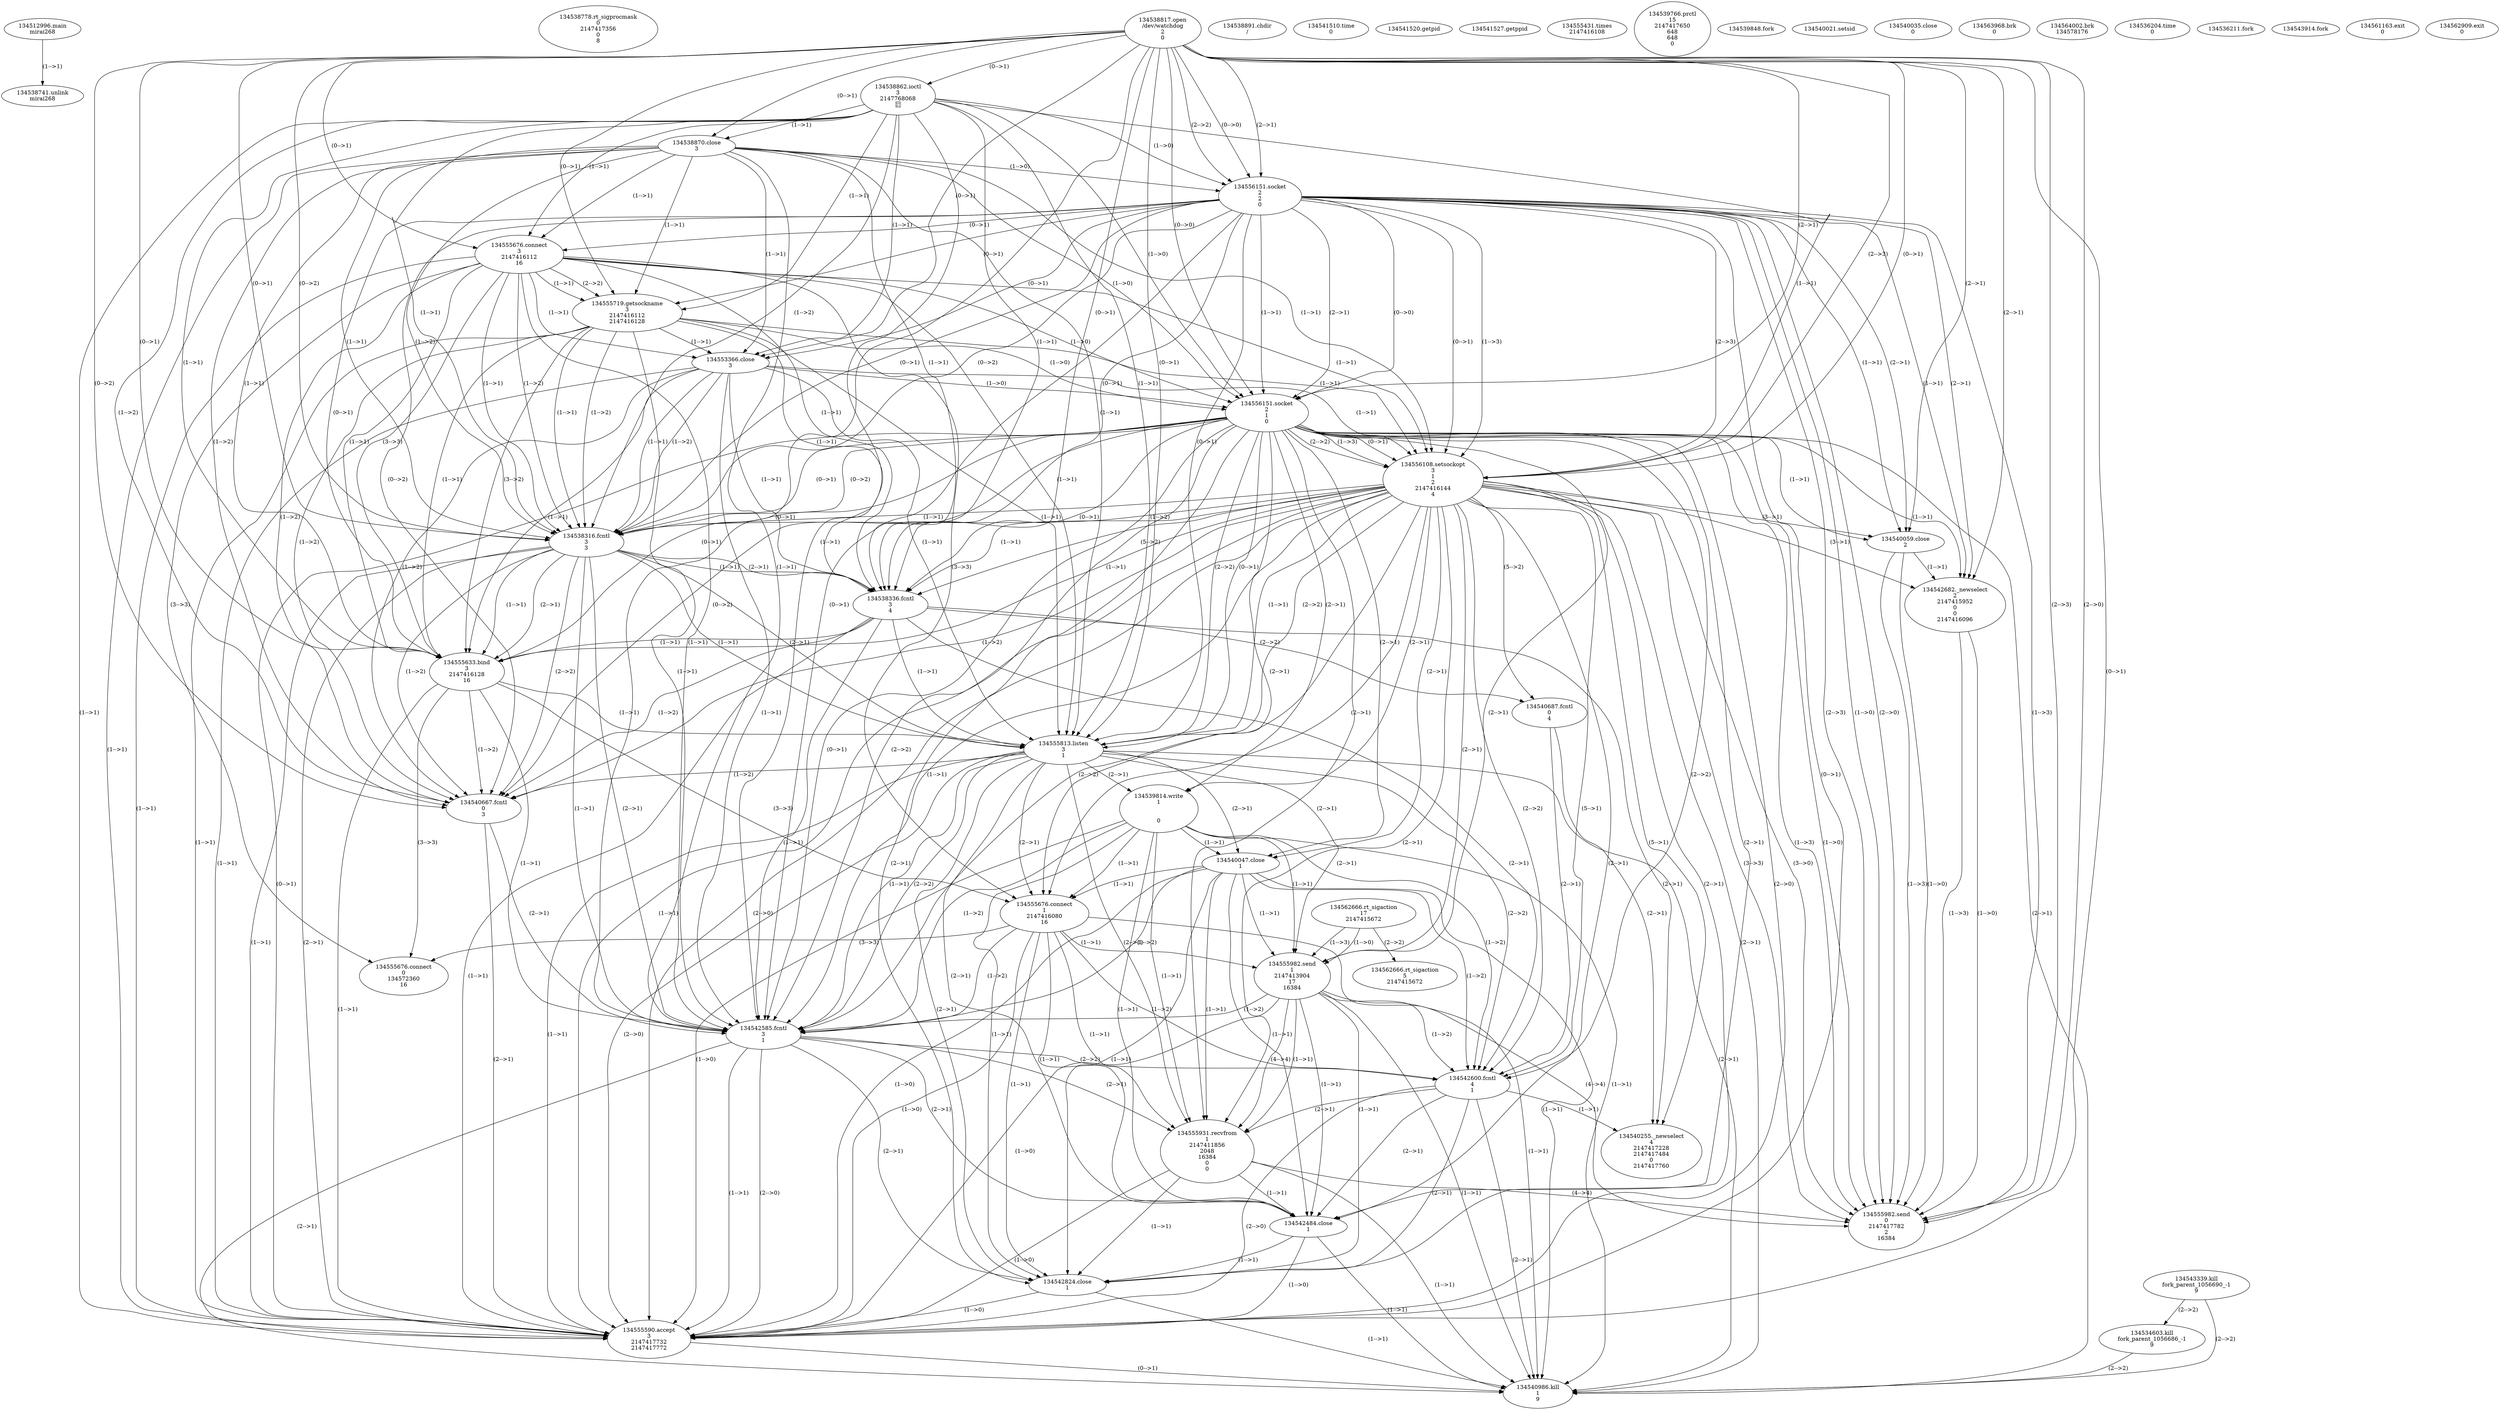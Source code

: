 // Global SCDG with merge call
digraph {
	0 [label="134512996.main
mirai268"]
	1 [label="134538741.unlink
mirai268"]
	0 -> 1 [label="(1-->1)"]
	2 [label="134538778.rt_sigprocmask
0
2147417356
0
8"]
	3 [label="134562666.rt_sigaction
17
2147415672"]
	4 [label="134562666.rt_sigaction
5
2147415672"]
	3 -> 4 [label="(2-->2)"]
	5 [label="134538817.open
/dev/watchdog
2
0"]
	6 [label="134538862.ioctl
3
2147768068
"]
	5 -> 6 [label="(0-->1)"]
	7 [label="134538870.close
3"]
	5 -> 7 [label="(0-->1)"]
	6 -> 7 [label="(1-->1)"]
	8 [label="134538891.chdir
/"]
	9 [label="134556151.socket
2
2
0"]
	5 -> 9 [label="(2-->1)"]
	5 -> 9 [label="(2-->2)"]
	5 -> 9 [label="(0-->0)"]
	6 -> 9 [label="(1-->0)"]
	7 -> 9 [label="(1-->0)"]
	10 [label="134555676.connect
3
2147416112
16"]
	5 -> 10 [label="(0-->1)"]
	6 -> 10 [label="(1-->1)"]
	7 -> 10 [label="(1-->1)"]
	9 -> 10 [label="(0-->1)"]
	11 [label="134555719.getsockname
3
2147416112
2147416128"]
	5 -> 11 [label="(0-->1)"]
	6 -> 11 [label="(1-->1)"]
	7 -> 11 [label="(1-->1)"]
	9 -> 11 [label="(0-->1)"]
	10 -> 11 [label="(1-->1)"]
	10 -> 11 [label="(2-->2)"]
	12 [label="134553366.close
3"]
	5 -> 12 [label="(0-->1)"]
	6 -> 12 [label="(1-->1)"]
	7 -> 12 [label="(1-->1)"]
	9 -> 12 [label="(0-->1)"]
	10 -> 12 [label="(1-->1)"]
	11 -> 12 [label="(1-->1)"]
	13 [label="134556151.socket
2
1
0"]
	5 -> 13 [label="(2-->1)"]
	9 -> 13 [label="(1-->1)"]
	9 -> 13 [label="(2-->1)"]
	5 -> 13 [label="(0-->0)"]
	6 -> 13 [label="(1-->0)"]
	7 -> 13 [label="(1-->0)"]
	9 -> 13 [label="(0-->0)"]
	10 -> 13 [label="(1-->0)"]
	11 -> 13 [label="(1-->0)"]
	12 -> 13 [label="(1-->0)"]
	14 [label="134556108.setsockopt
3
1
2
2147416144
4"]
	5 -> 14 [label="(0-->1)"]
	6 -> 14 [label="(1-->1)"]
	7 -> 14 [label="(1-->1)"]
	9 -> 14 [label="(0-->1)"]
	10 -> 14 [label="(1-->1)"]
	11 -> 14 [label="(1-->1)"]
	12 -> 14 [label="(1-->1)"]
	13 -> 14 [label="(0-->1)"]
	13 -> 14 [label="(2-->2)"]
	5 -> 14 [label="(2-->3)"]
	9 -> 14 [label="(1-->3)"]
	9 -> 14 [label="(2-->3)"]
	13 -> 14 [label="(1-->3)"]
	15 [label="134538316.fcntl
3
3"]
	5 -> 15 [label="(0-->1)"]
	6 -> 15 [label="(1-->1)"]
	7 -> 15 [label="(1-->1)"]
	9 -> 15 [label="(0-->1)"]
	10 -> 15 [label="(1-->1)"]
	11 -> 15 [label="(1-->1)"]
	12 -> 15 [label="(1-->1)"]
	13 -> 15 [label="(0-->1)"]
	14 -> 15 [label="(1-->1)"]
	5 -> 15 [label="(0-->2)"]
	6 -> 15 [label="(1-->2)"]
	7 -> 15 [label="(1-->2)"]
	9 -> 15 [label="(0-->2)"]
	10 -> 15 [label="(1-->2)"]
	11 -> 15 [label="(1-->2)"]
	12 -> 15 [label="(1-->2)"]
	13 -> 15 [label="(0-->2)"]
	14 -> 15 [label="(1-->2)"]
	16 [label="134538336.fcntl
3
4"]
	5 -> 16 [label="(0-->1)"]
	6 -> 16 [label="(1-->1)"]
	7 -> 16 [label="(1-->1)"]
	9 -> 16 [label="(0-->1)"]
	10 -> 16 [label="(1-->1)"]
	11 -> 16 [label="(1-->1)"]
	12 -> 16 [label="(1-->1)"]
	13 -> 16 [label="(0-->1)"]
	14 -> 16 [label="(1-->1)"]
	15 -> 16 [label="(1-->1)"]
	15 -> 16 [label="(2-->1)"]
	14 -> 16 [label="(5-->2)"]
	17 [label="134555633.bind
3
2147416128
16"]
	5 -> 17 [label="(0-->1)"]
	6 -> 17 [label="(1-->1)"]
	7 -> 17 [label="(1-->1)"]
	9 -> 17 [label="(0-->1)"]
	10 -> 17 [label="(1-->1)"]
	11 -> 17 [label="(1-->1)"]
	12 -> 17 [label="(1-->1)"]
	13 -> 17 [label="(0-->1)"]
	14 -> 17 [label="(1-->1)"]
	15 -> 17 [label="(1-->1)"]
	15 -> 17 [label="(2-->1)"]
	16 -> 17 [label="(1-->1)"]
	11 -> 17 [label="(3-->2)"]
	10 -> 17 [label="(3-->3)"]
	18 [label="134555813.listen
3
1"]
	5 -> 18 [label="(0-->1)"]
	6 -> 18 [label="(1-->1)"]
	7 -> 18 [label="(1-->1)"]
	9 -> 18 [label="(0-->1)"]
	10 -> 18 [label="(1-->1)"]
	11 -> 18 [label="(1-->1)"]
	12 -> 18 [label="(1-->1)"]
	13 -> 18 [label="(0-->1)"]
	14 -> 18 [label="(1-->1)"]
	15 -> 18 [label="(1-->1)"]
	15 -> 18 [label="(2-->1)"]
	16 -> 18 [label="(1-->1)"]
	17 -> 18 [label="(1-->1)"]
	13 -> 18 [label="(2-->2)"]
	14 -> 18 [label="(2-->2)"]
	19 [label="134541510.time
0"]
	20 [label="134541520.getpid
"]
	21 [label="134541527.getppid
"]
	22 [label="134555431.times
2147416108"]
	23 [label="134539766.prctl
15
2147417650
648
648
0"]
	24 [label="134539814.write
1


0"]
	13 -> 24 [label="(2-->1)"]
	14 -> 24 [label="(2-->1)"]
	18 -> 24 [label="(2-->1)"]
	25 [label="134539848.fork
"]
	26 [label="134540021.setsid
"]
	27 [label="134540035.close
0"]
	28 [label="134540047.close
1"]
	13 -> 28 [label="(2-->1)"]
	14 -> 28 [label="(2-->1)"]
	18 -> 28 [label="(2-->1)"]
	24 -> 28 [label="(1-->1)"]
	29 [label="134540059.close
2"]
	5 -> 29 [label="(2-->1)"]
	9 -> 29 [label="(1-->1)"]
	9 -> 29 [label="(2-->1)"]
	13 -> 29 [label="(1-->1)"]
	14 -> 29 [label="(3-->1)"]
	30 [label="134563968.brk
0"]
	31 [label="134564002.brk
134578176"]
	32 [label="134536204.time
0"]
	33 [label="134536211.fork
"]
	34 [label="134543914.fork
"]
	35 [label="134540667.fcntl
0
3"]
	5 -> 35 [label="(0-->2)"]
	6 -> 35 [label="(1-->2)"]
	7 -> 35 [label="(1-->2)"]
	9 -> 35 [label="(0-->2)"]
	10 -> 35 [label="(1-->2)"]
	11 -> 35 [label="(1-->2)"]
	12 -> 35 [label="(1-->2)"]
	13 -> 35 [label="(0-->2)"]
	14 -> 35 [label="(1-->2)"]
	15 -> 35 [label="(1-->2)"]
	15 -> 35 [label="(2-->2)"]
	16 -> 35 [label="(1-->2)"]
	17 -> 35 [label="(1-->2)"]
	18 -> 35 [label="(1-->2)"]
	36 [label="134540687.fcntl
0
4"]
	14 -> 36 [label="(5-->2)"]
	16 -> 36 [label="(2-->2)"]
	37 [label="134555676.connect
1
2147416080
16"]
	13 -> 37 [label="(2-->1)"]
	14 -> 37 [label="(2-->1)"]
	18 -> 37 [label="(2-->1)"]
	24 -> 37 [label="(1-->1)"]
	28 -> 37 [label="(1-->1)"]
	10 -> 37 [label="(3-->3)"]
	17 -> 37 [label="(3-->3)"]
	38 [label="134555982.send
1
2147413904
17
16384"]
	13 -> 38 [label="(2-->1)"]
	14 -> 38 [label="(2-->1)"]
	18 -> 38 [label="(2-->1)"]
	24 -> 38 [label="(1-->1)"]
	28 -> 38 [label="(1-->1)"]
	37 -> 38 [label="(1-->1)"]
	3 -> 38 [label="(1-->3)"]
	3 -> 38 [label="(1-->0)"]
	39 [label="134542585.fcntl
3
1"]
	5 -> 39 [label="(0-->1)"]
	6 -> 39 [label="(1-->1)"]
	7 -> 39 [label="(1-->1)"]
	9 -> 39 [label="(0-->1)"]
	10 -> 39 [label="(1-->1)"]
	11 -> 39 [label="(1-->1)"]
	12 -> 39 [label="(1-->1)"]
	13 -> 39 [label="(0-->1)"]
	14 -> 39 [label="(1-->1)"]
	15 -> 39 [label="(1-->1)"]
	15 -> 39 [label="(2-->1)"]
	16 -> 39 [label="(1-->1)"]
	17 -> 39 [label="(1-->1)"]
	18 -> 39 [label="(1-->1)"]
	35 -> 39 [label="(2-->1)"]
	13 -> 39 [label="(2-->2)"]
	14 -> 39 [label="(2-->2)"]
	18 -> 39 [label="(2-->2)"]
	24 -> 39 [label="(1-->2)"]
	28 -> 39 [label="(1-->2)"]
	37 -> 39 [label="(1-->2)"]
	38 -> 39 [label="(1-->2)"]
	40 [label="134542600.fcntl
4
1"]
	14 -> 40 [label="(5-->1)"]
	16 -> 40 [label="(2-->1)"]
	36 -> 40 [label="(2-->1)"]
	13 -> 40 [label="(2-->2)"]
	14 -> 40 [label="(2-->2)"]
	18 -> 40 [label="(2-->2)"]
	24 -> 40 [label="(1-->2)"]
	28 -> 40 [label="(1-->2)"]
	37 -> 40 [label="(1-->2)"]
	38 -> 40 [label="(1-->2)"]
	39 -> 40 [label="(2-->2)"]
	41 [label="134542682._newselect
2
2147415952
0
0
2147416096"]
	5 -> 41 [label="(2-->1)"]
	9 -> 41 [label="(1-->1)"]
	9 -> 41 [label="(2-->1)"]
	13 -> 41 [label="(1-->1)"]
	14 -> 41 [label="(3-->1)"]
	29 -> 41 [label="(1-->1)"]
	42 [label="134555931.recvfrom
1
2147411856
2048
16384
0
0"]
	13 -> 42 [label="(2-->1)"]
	14 -> 42 [label="(2-->1)"]
	18 -> 42 [label="(2-->1)"]
	24 -> 42 [label="(1-->1)"]
	28 -> 42 [label="(1-->1)"]
	37 -> 42 [label="(1-->1)"]
	38 -> 42 [label="(1-->1)"]
	39 -> 42 [label="(2-->1)"]
	40 -> 42 [label="(2-->1)"]
	38 -> 42 [label="(4-->4)"]
	43 [label="134542484.close
1"]
	13 -> 43 [label="(2-->1)"]
	14 -> 43 [label="(2-->1)"]
	18 -> 43 [label="(2-->1)"]
	24 -> 43 [label="(1-->1)"]
	28 -> 43 [label="(1-->1)"]
	37 -> 43 [label="(1-->1)"]
	38 -> 43 [label="(1-->1)"]
	39 -> 43 [label="(2-->1)"]
	40 -> 43 [label="(2-->1)"]
	42 -> 43 [label="(1-->1)"]
	44 [label="134542824.close
1"]
	13 -> 44 [label="(2-->1)"]
	14 -> 44 [label="(2-->1)"]
	18 -> 44 [label="(2-->1)"]
	24 -> 44 [label="(1-->1)"]
	28 -> 44 [label="(1-->1)"]
	37 -> 44 [label="(1-->1)"]
	38 -> 44 [label="(1-->1)"]
	39 -> 44 [label="(2-->1)"]
	40 -> 44 [label="(2-->1)"]
	42 -> 44 [label="(1-->1)"]
	43 -> 44 [label="(1-->1)"]
	45 [label="134555676.connect
0
134572360
16"]
	10 -> 45 [label="(3-->3)"]
	17 -> 45 [label="(3-->3)"]
	37 -> 45 [label="(3-->3)"]
	46 [label="134540255._newselect
4
2147417228
2147417484
0
2147417760"]
	14 -> 46 [label="(5-->1)"]
	16 -> 46 [label="(2-->1)"]
	36 -> 46 [label="(2-->1)"]
	40 -> 46 [label="(1-->1)"]
	47 [label="134555982.send
0
2147417782
2
16384"]
	5 -> 47 [label="(2-->3)"]
	9 -> 47 [label="(1-->3)"]
	9 -> 47 [label="(2-->3)"]
	13 -> 47 [label="(1-->3)"]
	14 -> 47 [label="(3-->3)"]
	29 -> 47 [label="(1-->3)"]
	41 -> 47 [label="(1-->3)"]
	38 -> 47 [label="(4-->4)"]
	42 -> 47 [label="(4-->4)"]
	5 -> 47 [label="(2-->0)"]
	9 -> 47 [label="(1-->0)"]
	9 -> 47 [label="(2-->0)"]
	13 -> 47 [label="(1-->0)"]
	14 -> 47 [label="(3-->0)"]
	29 -> 47 [label="(1-->0)"]
	41 -> 47 [label="(1-->0)"]
	48 [label="134555590.accept
3
2147417732
2147417772"]
	5 -> 48 [label="(0-->1)"]
	6 -> 48 [label="(1-->1)"]
	7 -> 48 [label="(1-->1)"]
	9 -> 48 [label="(0-->1)"]
	10 -> 48 [label="(1-->1)"]
	11 -> 48 [label="(1-->1)"]
	12 -> 48 [label="(1-->1)"]
	13 -> 48 [label="(0-->1)"]
	14 -> 48 [label="(1-->1)"]
	15 -> 48 [label="(1-->1)"]
	15 -> 48 [label="(2-->1)"]
	16 -> 48 [label="(1-->1)"]
	17 -> 48 [label="(1-->1)"]
	18 -> 48 [label="(1-->1)"]
	35 -> 48 [label="(2-->1)"]
	39 -> 48 [label="(1-->1)"]
	13 -> 48 [label="(2-->0)"]
	14 -> 48 [label="(2-->0)"]
	18 -> 48 [label="(2-->0)"]
	24 -> 48 [label="(1-->0)"]
	28 -> 48 [label="(1-->0)"]
	37 -> 48 [label="(1-->0)"]
	38 -> 48 [label="(1-->0)"]
	39 -> 48 [label="(2-->0)"]
	40 -> 48 [label="(2-->0)"]
	42 -> 48 [label="(1-->0)"]
	43 -> 48 [label="(1-->0)"]
	44 -> 48 [label="(1-->0)"]
	49 [label="134543339.kill
fork_parent_1056690_-1
9"]
	50 [label="134534603.kill
fork_parent_1056686_-1
9"]
	49 -> 50 [label="(2-->2)"]
	51 [label="134540986.kill
1
9"]
	13 -> 51 [label="(2-->1)"]
	14 -> 51 [label="(2-->1)"]
	18 -> 51 [label="(2-->1)"]
	24 -> 51 [label="(1-->1)"]
	28 -> 51 [label="(1-->1)"]
	37 -> 51 [label="(1-->1)"]
	38 -> 51 [label="(1-->1)"]
	39 -> 51 [label="(2-->1)"]
	40 -> 51 [label="(2-->1)"]
	42 -> 51 [label="(1-->1)"]
	43 -> 51 [label="(1-->1)"]
	44 -> 51 [label="(1-->1)"]
	48 -> 51 [label="(0-->1)"]
	49 -> 51 [label="(2-->2)"]
	50 -> 51 [label="(2-->2)"]
	52 [label="134561163.exit
0"]
	53 [label="134562909.exit
0"]
}
